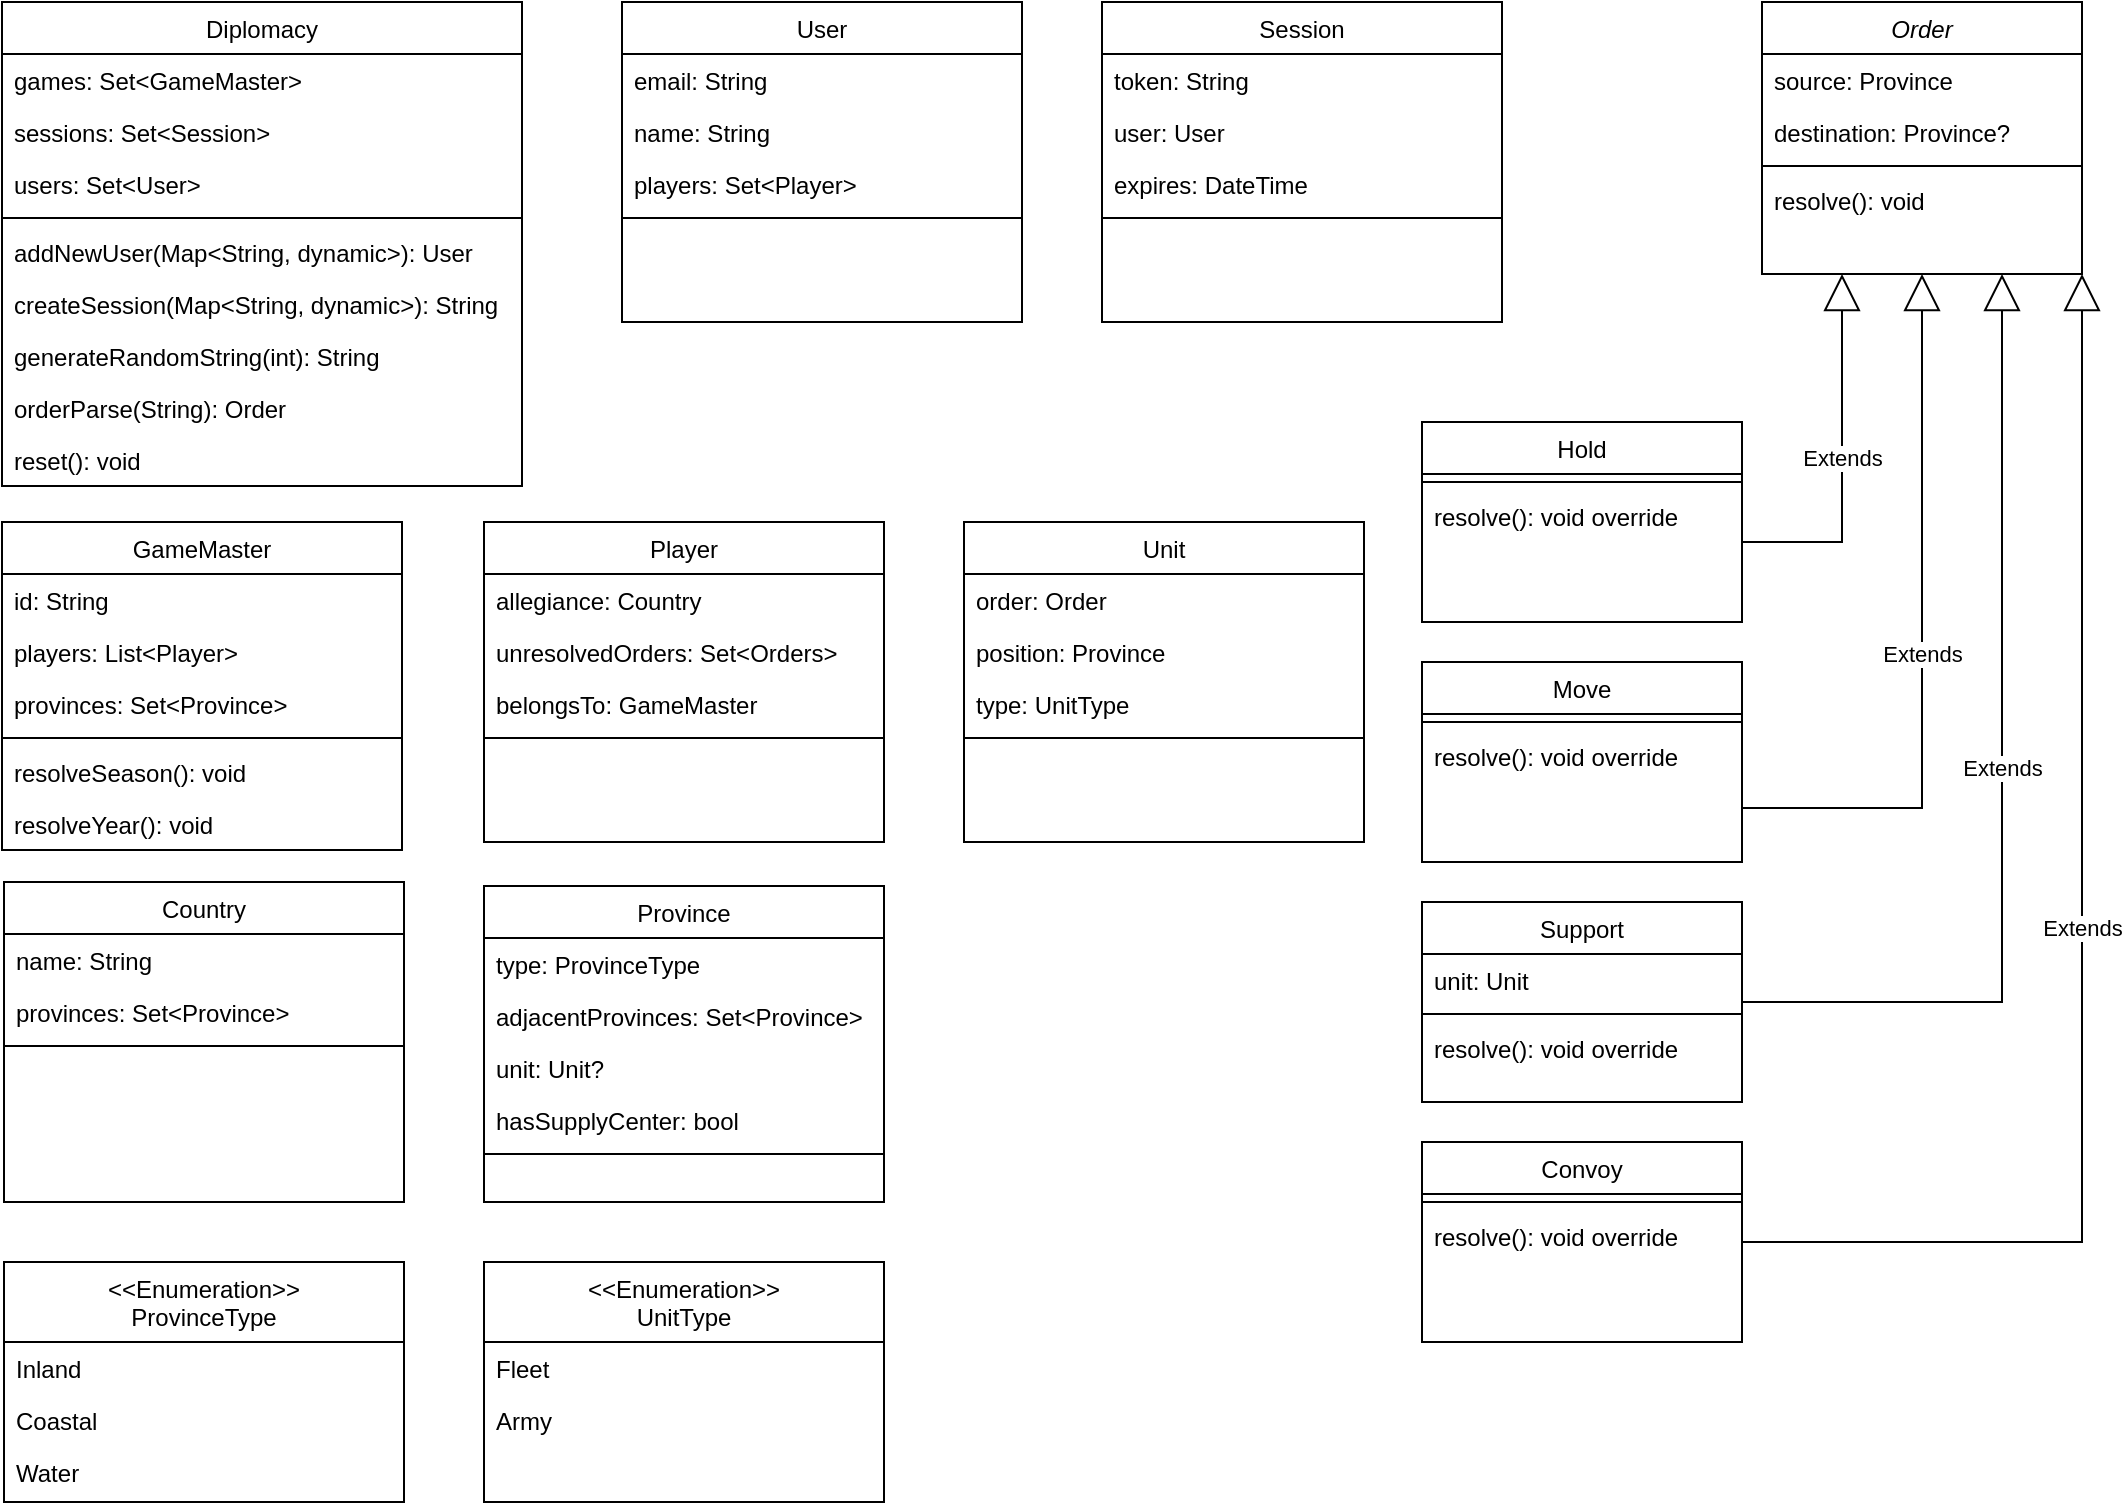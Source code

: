 <mxfile version="15.4.0" type="device"><diagram id="C5RBs43oDa-KdzZeNtuy" name="Page-1"><mxGraphModel dx="1662" dy="3160" grid="0" gridSize="10" guides="1" tooltips="1" connect="1" arrows="1" fold="1" page="1" pageScale="1" pageWidth="827" pageHeight="1169" math="0" shadow="0"><root><mxCell id="WIyWlLk6GJQsqaUBKTNV-0"/><mxCell id="WIyWlLk6GJQsqaUBKTNV-1" parent="WIyWlLk6GJQsqaUBKTNV-0"/><mxCell id="zkfFHV4jXpPFQw0GAbJ--0" value="Player" style="swimlane;fontStyle=0;align=center;verticalAlign=top;childLayout=stackLayout;horizontal=1;startSize=26;horizontalStack=0;resizeParent=1;resizeLast=0;collapsible=1;marginBottom=0;rounded=0;shadow=0;strokeWidth=1;" parent="WIyWlLk6GJQsqaUBKTNV-1" vertex="1"><mxGeometry x="281" y="-1100" width="200" height="160" as="geometry"><mxRectangle x="230" y="140" width="160" height="26" as="alternateBounds"/></mxGeometry></mxCell><mxCell id="JGBPkLxdLSC7HD267_Li-28" value="allegiance: Country" style="text;align=left;verticalAlign=top;spacingLeft=4;spacingRight=4;overflow=hidden;rotatable=0;points=[[0,0.5],[1,0.5]];portConstraint=eastwest;" parent="zkfFHV4jXpPFQw0GAbJ--0" vertex="1"><mxGeometry y="26" width="200" height="26" as="geometry"/></mxCell><mxCell id="p5W0TubbZsNhkzQ859zF-8" value="unresolvedOrders: Set&lt;Orders&gt;" style="text;align=left;verticalAlign=top;spacingLeft=4;spacingRight=4;overflow=hidden;rotatable=0;points=[[0,0.5],[1,0.5]];portConstraint=eastwest;" parent="zkfFHV4jXpPFQw0GAbJ--0" vertex="1"><mxGeometry y="52" width="200" height="26" as="geometry"/></mxCell><mxCell id="p5W0TubbZsNhkzQ859zF-10" value="belongsTo: GameMaster" style="text;align=left;verticalAlign=top;spacingLeft=4;spacingRight=4;overflow=hidden;rotatable=0;points=[[0,0.5],[1,0.5]];portConstraint=eastwest;" parent="zkfFHV4jXpPFQw0GAbJ--0" vertex="1"><mxGeometry y="78" width="200" height="26" as="geometry"/></mxCell><mxCell id="zkfFHV4jXpPFQw0GAbJ--4" value="" style="line;html=1;strokeWidth=1;align=left;verticalAlign=middle;spacingTop=-1;spacingLeft=3;spacingRight=3;rotatable=0;labelPosition=right;points=[];portConstraint=eastwest;" parent="zkfFHV4jXpPFQw0GAbJ--0" vertex="1"><mxGeometry y="104" width="200" height="8" as="geometry"/></mxCell><mxCell id="JGBPkLxdLSC7HD267_Li-18" value="Province" style="swimlane;fontStyle=0;align=center;verticalAlign=top;childLayout=stackLayout;horizontal=1;startSize=26;horizontalStack=0;resizeParent=1;resizeLast=0;collapsible=1;marginBottom=0;rounded=0;shadow=0;strokeWidth=1;" parent="WIyWlLk6GJQsqaUBKTNV-1" vertex="1"><mxGeometry x="281" y="-918" width="200" height="158" as="geometry"><mxRectangle x="230" y="140" width="160" height="26" as="alternateBounds"/></mxGeometry></mxCell><mxCell id="JGBPkLxdLSC7HD267_Li-22" value="type: ProvinceType" style="text;align=left;verticalAlign=top;spacingLeft=4;spacingRight=4;overflow=hidden;rotatable=0;points=[[0,0.5],[1,0.5]];portConstraint=eastwest;" parent="JGBPkLxdLSC7HD267_Li-18" vertex="1"><mxGeometry y="26" width="200" height="26" as="geometry"/></mxCell><mxCell id="46RMJYzjXEDaTq2aA9Gf-13" value="adjacentProvinces: Set&lt;Province&gt;" style="text;align=left;verticalAlign=top;spacingLeft=4;spacingRight=4;overflow=hidden;rotatable=0;points=[[0,0.5],[1,0.5]];portConstraint=eastwest;" parent="JGBPkLxdLSC7HD267_Li-18" vertex="1"><mxGeometry y="52" width="200" height="26" as="geometry"/></mxCell><mxCell id="46RMJYzjXEDaTq2aA9Gf-12" value="unit: Unit?" style="text;align=left;verticalAlign=top;spacingLeft=4;spacingRight=4;overflow=hidden;rotatable=0;points=[[0,0.5],[1,0.5]];portConstraint=eastwest;" parent="JGBPkLxdLSC7HD267_Li-18" vertex="1"><mxGeometry y="78" width="200" height="26" as="geometry"/></mxCell><mxCell id="JGBPkLxdLSC7HD267_Li-36" value="hasSupplyCenter: bool" style="text;align=left;verticalAlign=top;spacingLeft=4;spacingRight=4;overflow=hidden;rotatable=0;points=[[0,0.5],[1,0.5]];portConstraint=eastwest;" parent="JGBPkLxdLSC7HD267_Li-18" vertex="1"><mxGeometry y="104" width="200" height="26" as="geometry"/></mxCell><mxCell id="JGBPkLxdLSC7HD267_Li-19" value="" style="line;html=1;strokeWidth=1;align=left;verticalAlign=middle;spacingTop=-1;spacingLeft=3;spacingRight=3;rotatable=0;labelPosition=right;points=[];portConstraint=eastwest;" parent="JGBPkLxdLSC7HD267_Li-18" vertex="1"><mxGeometry y="130" width="200" height="8" as="geometry"/></mxCell><mxCell id="JGBPkLxdLSC7HD267_Li-23" value="&lt;&lt;Enumeration&gt;&gt;&#10;ProvinceType" style="swimlane;fontStyle=0;align=center;verticalAlign=top;childLayout=stackLayout;horizontal=1;startSize=40;horizontalStack=0;resizeParent=1;resizeLast=0;collapsible=1;marginBottom=0;rounded=0;shadow=0;strokeWidth=1;" parent="WIyWlLk6GJQsqaUBKTNV-1" vertex="1"><mxGeometry x="41" y="-730" width="200" height="120" as="geometry"><mxRectangle x="10" y="450" width="160" height="26" as="alternateBounds"/></mxGeometry></mxCell><mxCell id="JGBPkLxdLSC7HD267_Li-24" value="Inland" style="text;align=left;verticalAlign=top;spacingLeft=4;spacingRight=4;overflow=hidden;rotatable=0;points=[[0,0.5],[1,0.5]];portConstraint=eastwest;" parent="JGBPkLxdLSC7HD267_Li-23" vertex="1"><mxGeometry y="40" width="200" height="26" as="geometry"/></mxCell><mxCell id="JGBPkLxdLSC7HD267_Li-27" value="Coastal" style="text;align=left;verticalAlign=top;spacingLeft=4;spacingRight=4;overflow=hidden;rotatable=0;points=[[0,0.5],[1,0.5]];portConstraint=eastwest;" parent="JGBPkLxdLSC7HD267_Li-23" vertex="1"><mxGeometry y="66" width="200" height="26" as="geometry"/></mxCell><mxCell id="JGBPkLxdLSC7HD267_Li-26" value="Water" style="text;align=left;verticalAlign=top;spacingLeft=4;spacingRight=4;overflow=hidden;rotatable=0;points=[[0,0.5],[1,0.5]];portConstraint=eastwest;" parent="JGBPkLxdLSC7HD267_Li-23" vertex="1"><mxGeometry y="92" width="200" height="28" as="geometry"/></mxCell><mxCell id="JGBPkLxdLSC7HD267_Li-30" value="Country" style="swimlane;fontStyle=0;align=center;verticalAlign=top;childLayout=stackLayout;horizontal=1;startSize=26;horizontalStack=0;resizeParent=1;resizeLast=0;collapsible=1;marginBottom=0;rounded=0;shadow=0;strokeWidth=1;" parent="WIyWlLk6GJQsqaUBKTNV-1" vertex="1"><mxGeometry x="41" y="-920" width="200" height="160" as="geometry"><mxRectangle x="230" y="140" width="160" height="26" as="alternateBounds"/></mxGeometry></mxCell><mxCell id="JGBPkLxdLSC7HD267_Li-31" value="name: String" style="text;align=left;verticalAlign=top;spacingLeft=4;spacingRight=4;overflow=hidden;rotatable=0;points=[[0,0.5],[1,0.5]];portConstraint=eastwest;" parent="JGBPkLxdLSC7HD267_Li-30" vertex="1"><mxGeometry y="26" width="200" height="26" as="geometry"/></mxCell><mxCell id="JGBPkLxdLSC7HD267_Li-35" value="provinces: Set&lt;Province&gt;" style="text;align=left;verticalAlign=top;spacingLeft=4;spacingRight=4;overflow=hidden;rotatable=0;points=[[0,0.5],[1,0.5]];portConstraint=eastwest;" parent="JGBPkLxdLSC7HD267_Li-30" vertex="1"><mxGeometry y="52" width="200" height="26" as="geometry"/></mxCell><mxCell id="JGBPkLxdLSC7HD267_Li-33" value="" style="line;html=1;strokeWidth=1;align=left;verticalAlign=middle;spacingTop=-1;spacingLeft=3;spacingRight=3;rotatable=0;labelPosition=right;points=[];portConstraint=eastwest;" parent="JGBPkLxdLSC7HD267_Li-30" vertex="1"><mxGeometry y="78" width="200" height="8" as="geometry"/></mxCell><mxCell id="46RMJYzjXEDaTq2aA9Gf-0" value="Order" style="swimlane;fontStyle=2;align=center;verticalAlign=top;childLayout=stackLayout;horizontal=1;startSize=26;horizontalStack=0;resizeParent=1;resizeLast=0;collapsible=1;marginBottom=0;rounded=0;shadow=0;strokeWidth=1;" parent="WIyWlLk6GJQsqaUBKTNV-1" vertex="1"><mxGeometry x="920" y="-1360" width="160" height="136" as="geometry"><mxRectangle x="230" y="140" width="160" height="26" as="alternateBounds"/></mxGeometry></mxCell><mxCell id="uRcr4P55_PJo6zatVVM9-5" value="source: Province" style="text;align=left;verticalAlign=top;spacingLeft=4;spacingRight=4;overflow=hidden;rotatable=0;points=[[0,0.5],[1,0.5]];portConstraint=eastwest;" parent="46RMJYzjXEDaTq2aA9Gf-0" vertex="1"><mxGeometry y="26" width="160" height="26" as="geometry"/></mxCell><mxCell id="uRcr4P55_PJo6zatVVM9-22" value="destination: Province?" style="text;align=left;verticalAlign=top;spacingLeft=4;spacingRight=4;overflow=hidden;rotatable=0;points=[[0,0.5],[1,0.5]];portConstraint=eastwest;" parent="46RMJYzjXEDaTq2aA9Gf-0" vertex="1"><mxGeometry y="52" width="160" height="26" as="geometry"/></mxCell><mxCell id="46RMJYzjXEDaTq2aA9Gf-3" value="" style="line;html=1;strokeWidth=1;align=left;verticalAlign=middle;spacingTop=-1;spacingLeft=3;spacingRight=3;rotatable=0;labelPosition=right;points=[];portConstraint=eastwest;" parent="46RMJYzjXEDaTq2aA9Gf-0" vertex="1"><mxGeometry y="78" width="160" height="8" as="geometry"/></mxCell><mxCell id="aZfSNCz78r-3WjQ7mvPo-0" value="resolve(): void" style="text;align=left;verticalAlign=top;spacingLeft=4;spacingRight=4;overflow=hidden;rotatable=0;points=[[0,0.5],[1,0.5]];portConstraint=eastwest;" parent="46RMJYzjXEDaTq2aA9Gf-0" vertex="1"><mxGeometry y="86" width="160" height="26" as="geometry"/></mxCell><mxCell id="46RMJYzjXEDaTq2aA9Gf-5" value="GameMaster" style="swimlane;fontStyle=0;align=center;verticalAlign=top;childLayout=stackLayout;horizontal=1;startSize=26;horizontalStack=0;resizeParent=1;resizeLast=0;collapsible=1;marginBottom=0;rounded=0;shadow=0;strokeWidth=1;" parent="WIyWlLk6GJQsqaUBKTNV-1" vertex="1"><mxGeometry x="40" y="-1100" width="200" height="164" as="geometry"><mxRectangle x="230" y="140" width="160" height="26" as="alternateBounds"/></mxGeometry></mxCell><mxCell id="rUUhUny3GslK_5L-6Dzf-7" value="id: String" style="text;align=left;verticalAlign=top;spacingLeft=4;spacingRight=4;overflow=hidden;rotatable=0;points=[[0,0.5],[1,0.5]];portConstraint=eastwest;" parent="46RMJYzjXEDaTq2aA9Gf-5" vertex="1"><mxGeometry y="26" width="200" height="26" as="geometry"/></mxCell><mxCell id="46RMJYzjXEDaTq2aA9Gf-7" value="players: List&lt;Player&gt;" style="text;align=left;verticalAlign=top;spacingLeft=4;spacingRight=4;overflow=hidden;rotatable=0;points=[[0,0.5],[1,0.5]];portConstraint=eastwest;" parent="46RMJYzjXEDaTq2aA9Gf-5" vertex="1"><mxGeometry y="52" width="200" height="26" as="geometry"/></mxCell><mxCell id="rUUhUny3GslK_5L-6Dzf-0" value="provinces: Set&lt;Province&gt;" style="text;align=left;verticalAlign=top;spacingLeft=4;spacingRight=4;overflow=hidden;rotatable=0;points=[[0,0.5],[1,0.5]];portConstraint=eastwest;" parent="46RMJYzjXEDaTq2aA9Gf-5" vertex="1"><mxGeometry y="78" width="200" height="26" as="geometry"/></mxCell><mxCell id="46RMJYzjXEDaTq2aA9Gf-9" value="" style="line;html=1;strokeWidth=1;align=left;verticalAlign=middle;spacingTop=-1;spacingLeft=3;spacingRight=3;rotatable=0;labelPosition=right;points=[];portConstraint=eastwest;" parent="46RMJYzjXEDaTq2aA9Gf-5" vertex="1"><mxGeometry y="104" width="200" height="8" as="geometry"/></mxCell><mxCell id="46RMJYzjXEDaTq2aA9Gf-10" value="resolveSeason(): void" style="text;align=left;verticalAlign=top;spacingLeft=4;spacingRight=4;overflow=hidden;rotatable=0;points=[[0,0.5],[1,0.5]];portConstraint=eastwest;" parent="46RMJYzjXEDaTq2aA9Gf-5" vertex="1"><mxGeometry y="112" width="200" height="26" as="geometry"/></mxCell><mxCell id="rUUhUny3GslK_5L-6Dzf-1" value="resolveYear(): void" style="text;align=left;verticalAlign=top;spacingLeft=4;spacingRight=4;overflow=hidden;rotatable=0;points=[[0,0.5],[1,0.5]];portConstraint=eastwest;" parent="46RMJYzjXEDaTq2aA9Gf-5" vertex="1"><mxGeometry y="138" width="200" height="26" as="geometry"/></mxCell><mxCell id="uRcr4P55_PJo6zatVVM9-0" value="Unit" style="swimlane;fontStyle=0;align=center;verticalAlign=top;childLayout=stackLayout;horizontal=1;startSize=26;horizontalStack=0;resizeParent=1;resizeLast=0;collapsible=1;marginBottom=0;rounded=0;shadow=0;strokeWidth=1;" parent="WIyWlLk6GJQsqaUBKTNV-1" vertex="1"><mxGeometry x="521" y="-1100" width="200" height="160" as="geometry"><mxRectangle x="230" y="140" width="160" height="26" as="alternateBounds"/></mxGeometry></mxCell><mxCell id="uRcr4P55_PJo6zatVVM9-2" value="order: Order" style="text;align=left;verticalAlign=top;spacingLeft=4;spacingRight=4;overflow=hidden;rotatable=0;points=[[0,0.5],[1,0.5]];portConstraint=eastwest;" parent="uRcr4P55_PJo6zatVVM9-0" vertex="1"><mxGeometry y="26" width="200" height="26" as="geometry"/></mxCell><mxCell id="uRcr4P55_PJo6zatVVM9-24" value="position: Province" style="text;align=left;verticalAlign=top;spacingLeft=4;spacingRight=4;overflow=hidden;rotatable=0;points=[[0,0.5],[1,0.5]];portConstraint=eastwest;" parent="uRcr4P55_PJo6zatVVM9-0" vertex="1"><mxGeometry y="52" width="200" height="26" as="geometry"/></mxCell><mxCell id="uRcr4P55_PJo6zatVVM9-23" value="type: UnitType" style="text;align=left;verticalAlign=top;spacingLeft=4;spacingRight=4;overflow=hidden;rotatable=0;points=[[0,0.5],[1,0.5]];portConstraint=eastwest;" parent="uRcr4P55_PJo6zatVVM9-0" vertex="1"><mxGeometry y="78" width="200" height="26" as="geometry"/></mxCell><mxCell id="uRcr4P55_PJo6zatVVM9-1" value="" style="line;html=1;strokeWidth=1;align=left;verticalAlign=middle;spacingTop=-1;spacingLeft=3;spacingRight=3;rotatable=0;labelPosition=right;points=[];portConstraint=eastwest;" parent="uRcr4P55_PJo6zatVVM9-0" vertex="1"><mxGeometry y="104" width="200" height="8" as="geometry"/></mxCell><mxCell id="uRcr4P55_PJo6zatVVM9-9" value="Hold" style="swimlane;fontStyle=0;align=center;verticalAlign=top;childLayout=stackLayout;horizontal=1;startSize=26;horizontalStack=0;resizeParent=1;resizeLast=0;collapsible=1;marginBottom=0;rounded=0;shadow=0;strokeWidth=1;" parent="WIyWlLk6GJQsqaUBKTNV-1" vertex="1"><mxGeometry x="750" y="-1150" width="160" height="100" as="geometry"><mxRectangle x="230" y="140" width="160" height="26" as="alternateBounds"/></mxGeometry></mxCell><mxCell id="uRcr4P55_PJo6zatVVM9-11" value="" style="line;html=1;strokeWidth=1;align=left;verticalAlign=middle;spacingTop=-1;spacingLeft=3;spacingRight=3;rotatable=0;labelPosition=right;points=[];portConstraint=eastwest;" parent="uRcr4P55_PJo6zatVVM9-9" vertex="1"><mxGeometry y="26" width="160" height="8" as="geometry"/></mxCell><mxCell id="uRcr4P55_PJo6zatVVM9-30" value="resolve(): void override" style="text;align=left;verticalAlign=top;spacingLeft=4;spacingRight=4;overflow=hidden;rotatable=0;points=[[0,0.5],[1,0.5]];portConstraint=eastwest;" parent="uRcr4P55_PJo6zatVVM9-9" vertex="1"><mxGeometry y="34" width="160" height="26" as="geometry"/></mxCell><mxCell id="uRcr4P55_PJo6zatVVM9-12" value="Extends" style="endArrow=block;endSize=16;endFill=0;html=1;rounded=0;edgeStyle=orthogonalEdgeStyle;entryX=0.25;entryY=1;entryDx=0;entryDy=0;" parent="WIyWlLk6GJQsqaUBKTNV-1" source="uRcr4P55_PJo6zatVVM9-9" target="46RMJYzjXEDaTq2aA9Gf-0" edge="1"><mxGeometry width="160" relative="1" as="geometry"><mxPoint x="1350" y="-400" as="sourcePoint"/><mxPoint x="990" y="-830" as="targetPoint"/><Array as="points"><mxPoint x="960" y="-1090"/></Array></mxGeometry></mxCell><mxCell id="uRcr4P55_PJo6zatVVM9-13" value="Move" style="swimlane;fontStyle=0;align=center;verticalAlign=top;childLayout=stackLayout;horizontal=1;startSize=26;horizontalStack=0;resizeParent=1;resizeLast=0;collapsible=1;marginBottom=0;rounded=0;shadow=0;strokeWidth=1;" parent="WIyWlLk6GJQsqaUBKTNV-1" vertex="1"><mxGeometry x="750" y="-1030" width="160" height="100" as="geometry"><mxRectangle x="230" y="140" width="160" height="26" as="alternateBounds"/></mxGeometry></mxCell><mxCell id="uRcr4P55_PJo6zatVVM9-14" value="" style="line;html=1;strokeWidth=1;align=left;verticalAlign=middle;spacingTop=-1;spacingLeft=3;spacingRight=3;rotatable=0;labelPosition=right;points=[];portConstraint=eastwest;" parent="uRcr4P55_PJo6zatVVM9-13" vertex="1"><mxGeometry y="26" width="160" height="8" as="geometry"/></mxCell><mxCell id="uRcr4P55_PJo6zatVVM9-31" value="resolve(): void override" style="text;align=left;verticalAlign=top;spacingLeft=4;spacingRight=4;overflow=hidden;rotatable=0;points=[[0,0.5],[1,0.5]];portConstraint=eastwest;" parent="uRcr4P55_PJo6zatVVM9-13" vertex="1"><mxGeometry y="34" width="160" height="26" as="geometry"/></mxCell><mxCell id="uRcr4P55_PJo6zatVVM9-15" value="Support" style="swimlane;fontStyle=0;align=center;verticalAlign=top;childLayout=stackLayout;horizontal=1;startSize=26;horizontalStack=0;resizeParent=1;resizeLast=0;collapsible=1;marginBottom=0;rounded=0;shadow=0;strokeWidth=1;" parent="WIyWlLk6GJQsqaUBKTNV-1" vertex="1"><mxGeometry x="750" y="-910" width="160" height="100" as="geometry"><mxRectangle x="230" y="140" width="160" height="26" as="alternateBounds"/></mxGeometry></mxCell><mxCell id="uRcr4P55_PJo6zatVVM9-34" value="unit: Unit" style="text;align=left;verticalAlign=top;spacingLeft=4;spacingRight=4;overflow=hidden;rotatable=0;points=[[0,0.5],[1,0.5]];portConstraint=eastwest;" parent="uRcr4P55_PJo6zatVVM9-15" vertex="1"><mxGeometry y="26" width="160" height="26" as="geometry"/></mxCell><mxCell id="uRcr4P55_PJo6zatVVM9-16" value="" style="line;html=1;strokeWidth=1;align=left;verticalAlign=middle;spacingTop=-1;spacingLeft=3;spacingRight=3;rotatable=0;labelPosition=right;points=[];portConstraint=eastwest;" parent="uRcr4P55_PJo6zatVVM9-15" vertex="1"><mxGeometry y="52" width="160" height="8" as="geometry"/></mxCell><mxCell id="uRcr4P55_PJo6zatVVM9-32" value="resolve(): void override" style="text;align=left;verticalAlign=top;spacingLeft=4;spacingRight=4;overflow=hidden;rotatable=0;points=[[0,0.5],[1,0.5]];portConstraint=eastwest;" parent="uRcr4P55_PJo6zatVVM9-15" vertex="1"><mxGeometry y="60" width="160" height="26" as="geometry"/></mxCell><mxCell id="uRcr4P55_PJo6zatVVM9-17" value="Convoy" style="swimlane;fontStyle=0;align=center;verticalAlign=top;childLayout=stackLayout;horizontal=1;startSize=26;horizontalStack=0;resizeParent=1;resizeLast=0;collapsible=1;marginBottom=0;rounded=0;shadow=0;strokeWidth=1;" parent="WIyWlLk6GJQsqaUBKTNV-1" vertex="1"><mxGeometry x="750" y="-790" width="160" height="100" as="geometry"><mxRectangle x="230" y="140" width="160" height="26" as="alternateBounds"/></mxGeometry></mxCell><mxCell id="uRcr4P55_PJo6zatVVM9-18" value="" style="line;html=1;strokeWidth=1;align=left;verticalAlign=middle;spacingTop=-1;spacingLeft=3;spacingRight=3;rotatable=0;labelPosition=right;points=[];portConstraint=eastwest;" parent="uRcr4P55_PJo6zatVVM9-17" vertex="1"><mxGeometry y="26" width="160" height="8" as="geometry"/></mxCell><mxCell id="uRcr4P55_PJo6zatVVM9-33" value="resolve(): void override" style="text;align=left;verticalAlign=top;spacingLeft=4;spacingRight=4;overflow=hidden;rotatable=0;points=[[0,0.5],[1,0.5]];portConstraint=eastwest;" parent="uRcr4P55_PJo6zatVVM9-17" vertex="1"><mxGeometry y="34" width="160" height="26" as="geometry"/></mxCell><mxCell id="uRcr4P55_PJo6zatVVM9-19" value="Extends" style="endArrow=block;endSize=16;endFill=0;html=1;rounded=0;edgeStyle=orthogonalEdgeStyle;entryX=0.5;entryY=1;entryDx=0;entryDy=0;exitX=1;exitY=0.5;exitDx=0;exitDy=0;" parent="WIyWlLk6GJQsqaUBKTNV-1" source="uRcr4P55_PJo6zatVVM9-13" target="46RMJYzjXEDaTq2aA9Gf-0" edge="1"><mxGeometry width="160" relative="1" as="geometry"><mxPoint x="920" y="-1047" as="sourcePoint"/><mxPoint x="1010" y="-1154" as="targetPoint"/><Array as="points"><mxPoint x="1000" y="-957"/></Array></mxGeometry></mxCell><mxCell id="uRcr4P55_PJo6zatVVM9-20" value="Extends" style="endArrow=block;endSize=16;endFill=0;html=1;rounded=0;edgeStyle=orthogonalEdgeStyle;entryX=0.75;entryY=1;entryDx=0;entryDy=0;exitX=1;exitY=0.5;exitDx=0;exitDy=0;" parent="WIyWlLk6GJQsqaUBKTNV-1" source="uRcr4P55_PJo6zatVVM9-15" target="46RMJYzjXEDaTq2aA9Gf-0" edge="1"><mxGeometry width="160" relative="1" as="geometry"><mxPoint x="920" y="-947" as="sourcePoint"/><mxPoint x="1010" y="-1154" as="targetPoint"/><Array as="points"><mxPoint x="1040" y="-860"/></Array></mxGeometry></mxCell><mxCell id="uRcr4P55_PJo6zatVVM9-21" value="Extends" style="endArrow=block;endSize=16;endFill=0;html=1;rounded=0;edgeStyle=orthogonalEdgeStyle;entryX=1;entryY=1;entryDx=0;entryDy=0;exitX=1;exitY=0.5;exitDx=0;exitDy=0;" parent="WIyWlLk6GJQsqaUBKTNV-1" source="uRcr4P55_PJo6zatVVM9-17" target="46RMJYzjXEDaTq2aA9Gf-0" edge="1"><mxGeometry width="160" relative="1" as="geometry"><mxPoint x="920" y="-847" as="sourcePoint"/><mxPoint x="1050" y="-1154" as="targetPoint"/><Array as="points"><mxPoint x="1080" y="-740"/></Array></mxGeometry></mxCell><mxCell id="uRcr4P55_PJo6zatVVM9-25" value="&lt;&lt;Enumeration&gt;&gt;&#10;UnitType" style="swimlane;fontStyle=0;align=center;verticalAlign=top;childLayout=stackLayout;horizontal=1;startSize=40;horizontalStack=0;resizeParent=1;resizeLast=0;collapsible=1;marginBottom=0;rounded=0;shadow=0;strokeWidth=1;" parent="WIyWlLk6GJQsqaUBKTNV-1" vertex="1"><mxGeometry x="281" y="-730" width="200" height="120" as="geometry"><mxRectangle x="10" y="450" width="160" height="26" as="alternateBounds"/></mxGeometry></mxCell><mxCell id="uRcr4P55_PJo6zatVVM9-27" value="Fleet" style="text;align=left;verticalAlign=top;spacingLeft=4;spacingRight=4;overflow=hidden;rotatable=0;points=[[0,0.5],[1,0.5]];portConstraint=eastwest;" parent="uRcr4P55_PJo6zatVVM9-25" vertex="1"><mxGeometry y="40" width="200" height="26" as="geometry"/></mxCell><mxCell id="uRcr4P55_PJo6zatVVM9-28" value="Army" style="text;align=left;verticalAlign=top;spacingLeft=4;spacingRight=4;overflow=hidden;rotatable=0;points=[[0,0.5],[1,0.5]];portConstraint=eastwest;" parent="uRcr4P55_PJo6zatVVM9-25" vertex="1"><mxGeometry y="66" width="200" height="26" as="geometry"/></mxCell><mxCell id="uRcr4P55_PJo6zatVVM9-36" value="Diplomacy" style="swimlane;fontStyle=0;align=center;verticalAlign=top;childLayout=stackLayout;horizontal=1;startSize=26;horizontalStack=0;resizeParent=1;resizeLast=0;collapsible=1;marginBottom=0;rounded=0;shadow=0;strokeWidth=1;" parent="WIyWlLk6GJQsqaUBKTNV-1" vertex="1"><mxGeometry x="40" y="-1360" width="260" height="242" as="geometry"><mxRectangle x="230" y="140" width="160" height="26" as="alternateBounds"/></mxGeometry></mxCell><mxCell id="uRcr4P55_PJo6zatVVM9-37" value="games: Set&lt;GameMaster&gt;" style="text;align=left;verticalAlign=top;spacingLeft=4;spacingRight=4;overflow=hidden;rotatable=0;points=[[0,0.5],[1,0.5]];portConstraint=eastwest;" parent="uRcr4P55_PJo6zatVVM9-36" vertex="1"><mxGeometry y="26" width="260" height="26" as="geometry"/></mxCell><mxCell id="p5W0TubbZsNhkzQ859zF-0" value="sessions: Set&lt;Session&gt;" style="text;align=left;verticalAlign=top;spacingLeft=4;spacingRight=4;overflow=hidden;rotatable=0;points=[[0,0.5],[1,0.5]];portConstraint=eastwest;" parent="uRcr4P55_PJo6zatVVM9-36" vertex="1"><mxGeometry y="52" width="260" height="26" as="geometry"/></mxCell><mxCell id="rUUhUny3GslK_5L-6Dzf-2" value="users: Set&lt;User&gt;" style="text;align=left;verticalAlign=top;spacingLeft=4;spacingRight=4;overflow=hidden;rotatable=0;points=[[0,0.5],[1,0.5]];portConstraint=eastwest;" parent="uRcr4P55_PJo6zatVVM9-36" vertex="1"><mxGeometry y="78" width="260" height="26" as="geometry"/></mxCell><mxCell id="uRcr4P55_PJo6zatVVM9-39" value="" style="line;html=1;strokeWidth=1;align=left;verticalAlign=middle;spacingTop=-1;spacingLeft=3;spacingRight=3;rotatable=0;labelPosition=right;points=[];portConstraint=eastwest;" parent="uRcr4P55_PJo6zatVVM9-36" vertex="1"><mxGeometry y="104" width="260" height="8" as="geometry"/></mxCell><mxCell id="iy5YSGwrs2YGYYcimhER-2" value="addNewUser(Map&lt;String, dynamic&gt;): User" style="text;align=left;verticalAlign=top;spacingLeft=4;spacingRight=4;overflow=hidden;rotatable=0;points=[[0,0.5],[1,0.5]];portConstraint=eastwest;" parent="uRcr4P55_PJo6zatVVM9-36" vertex="1"><mxGeometry y="112" width="260" height="26" as="geometry"/></mxCell><mxCell id="iy5YSGwrs2YGYYcimhER-4" value="createSession(Map&lt;String, dynamic&gt;): String" style="text;align=left;verticalAlign=top;spacingLeft=4;spacingRight=4;overflow=hidden;rotatable=0;points=[[0,0.5],[1,0.5]];portConstraint=eastwest;" parent="uRcr4P55_PJo6zatVVM9-36" vertex="1"><mxGeometry y="138" width="260" height="26" as="geometry"/></mxCell><mxCell id="iy5YSGwrs2YGYYcimhER-3" value="generateRandomString(int): String" style="text;align=left;verticalAlign=top;spacingLeft=4;spacingRight=4;overflow=hidden;rotatable=0;points=[[0,0.5],[1,0.5]];portConstraint=eastwest;" parent="uRcr4P55_PJo6zatVVM9-36" vertex="1"><mxGeometry y="164" width="260" height="26" as="geometry"/></mxCell><mxCell id="XybGRSeeduGEhPHchN0U-0" value="orderParse(String): Order" style="text;align=left;verticalAlign=top;spacingLeft=4;spacingRight=4;overflow=hidden;rotatable=0;points=[[0,0.5],[1,0.5]];portConstraint=eastwest;" parent="uRcr4P55_PJo6zatVVM9-36" vertex="1"><mxGeometry y="190" width="260" height="26" as="geometry"/></mxCell><mxCell id="50Ucn-lpIm17mMCFX2fa-0" value="reset(): void" style="text;align=left;verticalAlign=top;spacingLeft=4;spacingRight=4;overflow=hidden;rotatable=0;points=[[0,0.5],[1,0.5]];portConstraint=eastwest;" parent="uRcr4P55_PJo6zatVVM9-36" vertex="1"><mxGeometry y="216" width="260" height="26" as="geometry"/></mxCell><mxCell id="rUUhUny3GslK_5L-6Dzf-3" value="User" style="swimlane;fontStyle=0;align=center;verticalAlign=top;childLayout=stackLayout;horizontal=1;startSize=26;horizontalStack=0;resizeParent=1;resizeLast=0;collapsible=1;marginBottom=0;rounded=0;shadow=0;strokeWidth=1;" parent="WIyWlLk6GJQsqaUBKTNV-1" vertex="1"><mxGeometry x="350" y="-1360" width="200" height="160" as="geometry"><mxRectangle x="230" y="140" width="160" height="26" as="alternateBounds"/></mxGeometry></mxCell><mxCell id="iy5YSGwrs2YGYYcimhER-0" value="email: String" style="text;align=left;verticalAlign=top;spacingLeft=4;spacingRight=4;overflow=hidden;rotatable=0;points=[[0,0.5],[1,0.5]];portConstraint=eastwest;" parent="rUUhUny3GslK_5L-6Dzf-3" vertex="1"><mxGeometry y="26" width="200" height="26" as="geometry"/></mxCell><mxCell id="p5W0TubbZsNhkzQ859zF-9" value="name: String" style="text;align=left;verticalAlign=top;spacingLeft=4;spacingRight=4;overflow=hidden;rotatable=0;points=[[0,0.5],[1,0.5]];portConstraint=eastwest;" parent="rUUhUny3GslK_5L-6Dzf-3" vertex="1"><mxGeometry y="52" width="200" height="26" as="geometry"/></mxCell><mxCell id="rUUhUny3GslK_5L-6Dzf-4" value="players: Set&lt;Player&gt;" style="text;align=left;verticalAlign=top;spacingLeft=4;spacingRight=4;overflow=hidden;rotatable=0;points=[[0,0.5],[1,0.5]];portConstraint=eastwest;" parent="rUUhUny3GslK_5L-6Dzf-3" vertex="1"><mxGeometry y="78" width="200" height="26" as="geometry"/></mxCell><mxCell id="rUUhUny3GslK_5L-6Dzf-6" value="" style="line;html=1;strokeWidth=1;align=left;verticalAlign=middle;spacingTop=-1;spacingLeft=3;spacingRight=3;rotatable=0;labelPosition=right;points=[];portConstraint=eastwest;" parent="rUUhUny3GslK_5L-6Dzf-3" vertex="1"><mxGeometry y="104" width="200" height="8" as="geometry"/></mxCell><mxCell id="p5W0TubbZsNhkzQ859zF-1" value="Session" style="swimlane;fontStyle=0;align=center;verticalAlign=top;childLayout=stackLayout;horizontal=1;startSize=26;horizontalStack=0;resizeParent=1;resizeLast=0;collapsible=1;marginBottom=0;rounded=0;shadow=0;strokeWidth=1;" parent="WIyWlLk6GJQsqaUBKTNV-1" vertex="1"><mxGeometry x="590" y="-1360" width="200" height="160" as="geometry"><mxRectangle x="230" y="140" width="160" height="26" as="alternateBounds"/></mxGeometry></mxCell><mxCell id="p5W0TubbZsNhkzQ859zF-4" value="token: String" style="text;align=left;verticalAlign=top;spacingLeft=4;spacingRight=4;overflow=hidden;rotatable=0;points=[[0,0.5],[1,0.5]];portConstraint=eastwest;" parent="p5W0TubbZsNhkzQ859zF-1" vertex="1"><mxGeometry y="26" width="200" height="26" as="geometry"/></mxCell><mxCell id="p5W0TubbZsNhkzQ859zF-6" value="user: User" style="text;align=left;verticalAlign=top;spacingLeft=4;spacingRight=4;overflow=hidden;rotatable=0;points=[[0,0.5],[1,0.5]];portConstraint=eastwest;" parent="p5W0TubbZsNhkzQ859zF-1" vertex="1"><mxGeometry y="52" width="200" height="26" as="geometry"/></mxCell><mxCell id="p5W0TubbZsNhkzQ859zF-7" value="expires: DateTime" style="text;align=left;verticalAlign=top;spacingLeft=4;spacingRight=4;overflow=hidden;rotatable=0;points=[[0,0.5],[1,0.5]];portConstraint=eastwest;" parent="p5W0TubbZsNhkzQ859zF-1" vertex="1"><mxGeometry y="78" width="200" height="26" as="geometry"/></mxCell><mxCell id="p5W0TubbZsNhkzQ859zF-5" value="" style="line;html=1;strokeWidth=1;align=left;verticalAlign=middle;spacingTop=-1;spacingLeft=3;spacingRight=3;rotatable=0;labelPosition=right;points=[];portConstraint=eastwest;" parent="p5W0TubbZsNhkzQ859zF-1" vertex="1"><mxGeometry y="104" width="200" height="8" as="geometry"/></mxCell></root></mxGraphModel></diagram></mxfile>